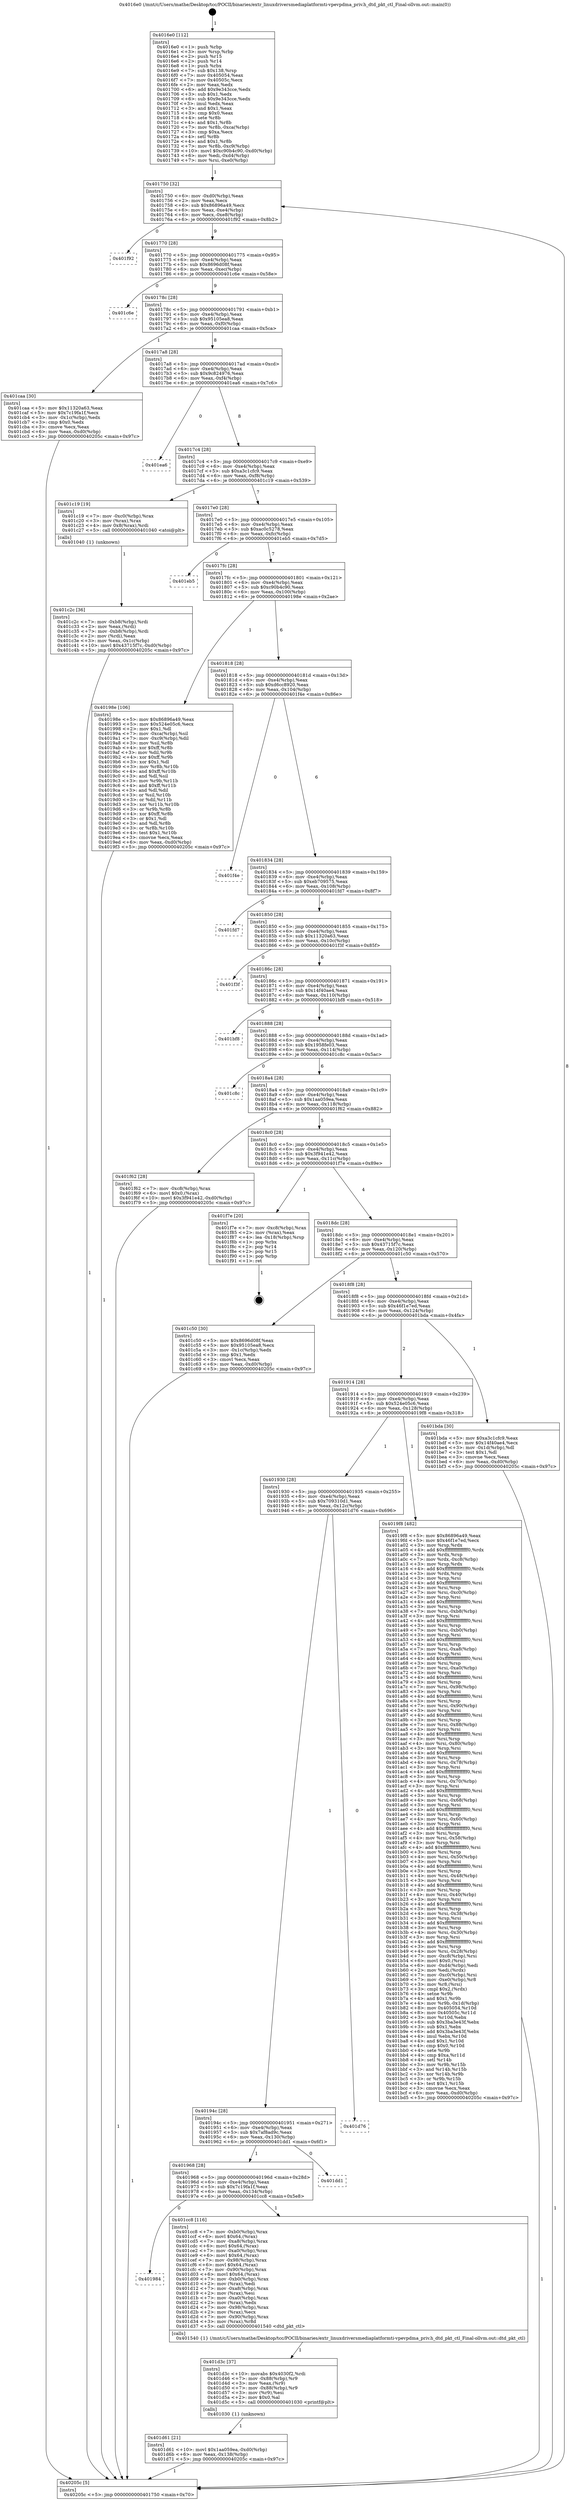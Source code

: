 digraph "0x4016e0" {
  label = "0x4016e0 (/mnt/c/Users/mathe/Desktop/tcc/POCII/binaries/extr_linuxdriversmediaplatformti-vpevpdma_priv.h_dtd_pkt_ctl_Final-ollvm.out::main(0))"
  labelloc = "t"
  node[shape=record]

  Entry [label="",width=0.3,height=0.3,shape=circle,fillcolor=black,style=filled]
  "0x401750" [label="{
     0x401750 [32]\l
     | [instrs]\l
     &nbsp;&nbsp;0x401750 \<+6\>: mov -0xd0(%rbp),%eax\l
     &nbsp;&nbsp;0x401756 \<+2\>: mov %eax,%ecx\l
     &nbsp;&nbsp;0x401758 \<+6\>: sub $0x86896a49,%ecx\l
     &nbsp;&nbsp;0x40175e \<+6\>: mov %eax,-0xe4(%rbp)\l
     &nbsp;&nbsp;0x401764 \<+6\>: mov %ecx,-0xe8(%rbp)\l
     &nbsp;&nbsp;0x40176a \<+6\>: je 0000000000401f92 \<main+0x8b2\>\l
  }"]
  "0x401f92" [label="{
     0x401f92\l
  }", style=dashed]
  "0x401770" [label="{
     0x401770 [28]\l
     | [instrs]\l
     &nbsp;&nbsp;0x401770 \<+5\>: jmp 0000000000401775 \<main+0x95\>\l
     &nbsp;&nbsp;0x401775 \<+6\>: mov -0xe4(%rbp),%eax\l
     &nbsp;&nbsp;0x40177b \<+5\>: sub $0x8696d08f,%eax\l
     &nbsp;&nbsp;0x401780 \<+6\>: mov %eax,-0xec(%rbp)\l
     &nbsp;&nbsp;0x401786 \<+6\>: je 0000000000401c6e \<main+0x58e\>\l
  }"]
  Exit [label="",width=0.3,height=0.3,shape=circle,fillcolor=black,style=filled,peripheries=2]
  "0x401c6e" [label="{
     0x401c6e\l
  }", style=dashed]
  "0x40178c" [label="{
     0x40178c [28]\l
     | [instrs]\l
     &nbsp;&nbsp;0x40178c \<+5\>: jmp 0000000000401791 \<main+0xb1\>\l
     &nbsp;&nbsp;0x401791 \<+6\>: mov -0xe4(%rbp),%eax\l
     &nbsp;&nbsp;0x401797 \<+5\>: sub $0x95105ea8,%eax\l
     &nbsp;&nbsp;0x40179c \<+6\>: mov %eax,-0xf0(%rbp)\l
     &nbsp;&nbsp;0x4017a2 \<+6\>: je 0000000000401caa \<main+0x5ca\>\l
  }"]
  "0x401d61" [label="{
     0x401d61 [21]\l
     | [instrs]\l
     &nbsp;&nbsp;0x401d61 \<+10\>: movl $0x1aa059ea,-0xd0(%rbp)\l
     &nbsp;&nbsp;0x401d6b \<+6\>: mov %eax,-0x138(%rbp)\l
     &nbsp;&nbsp;0x401d71 \<+5\>: jmp 000000000040205c \<main+0x97c\>\l
  }"]
  "0x401caa" [label="{
     0x401caa [30]\l
     | [instrs]\l
     &nbsp;&nbsp;0x401caa \<+5\>: mov $0x11320a63,%eax\l
     &nbsp;&nbsp;0x401caf \<+5\>: mov $0x7c19fa1f,%ecx\l
     &nbsp;&nbsp;0x401cb4 \<+3\>: mov -0x1c(%rbp),%edx\l
     &nbsp;&nbsp;0x401cb7 \<+3\>: cmp $0x0,%edx\l
     &nbsp;&nbsp;0x401cba \<+3\>: cmove %ecx,%eax\l
     &nbsp;&nbsp;0x401cbd \<+6\>: mov %eax,-0xd0(%rbp)\l
     &nbsp;&nbsp;0x401cc3 \<+5\>: jmp 000000000040205c \<main+0x97c\>\l
  }"]
  "0x4017a8" [label="{
     0x4017a8 [28]\l
     | [instrs]\l
     &nbsp;&nbsp;0x4017a8 \<+5\>: jmp 00000000004017ad \<main+0xcd\>\l
     &nbsp;&nbsp;0x4017ad \<+6\>: mov -0xe4(%rbp),%eax\l
     &nbsp;&nbsp;0x4017b3 \<+5\>: sub $0x9c824976,%eax\l
     &nbsp;&nbsp;0x4017b8 \<+6\>: mov %eax,-0xf4(%rbp)\l
     &nbsp;&nbsp;0x4017be \<+6\>: je 0000000000401ea6 \<main+0x7c6\>\l
  }"]
  "0x401d3c" [label="{
     0x401d3c [37]\l
     | [instrs]\l
     &nbsp;&nbsp;0x401d3c \<+10\>: movabs $0x4030f2,%rdi\l
     &nbsp;&nbsp;0x401d46 \<+7\>: mov -0x88(%rbp),%r9\l
     &nbsp;&nbsp;0x401d4d \<+3\>: mov %eax,(%r9)\l
     &nbsp;&nbsp;0x401d50 \<+7\>: mov -0x88(%rbp),%r9\l
     &nbsp;&nbsp;0x401d57 \<+3\>: mov (%r9),%esi\l
     &nbsp;&nbsp;0x401d5a \<+2\>: mov $0x0,%al\l
     &nbsp;&nbsp;0x401d5c \<+5\>: call 0000000000401030 \<printf@plt\>\l
     | [calls]\l
     &nbsp;&nbsp;0x401030 \{1\} (unknown)\l
  }"]
  "0x401ea6" [label="{
     0x401ea6\l
  }", style=dashed]
  "0x4017c4" [label="{
     0x4017c4 [28]\l
     | [instrs]\l
     &nbsp;&nbsp;0x4017c4 \<+5\>: jmp 00000000004017c9 \<main+0xe9\>\l
     &nbsp;&nbsp;0x4017c9 \<+6\>: mov -0xe4(%rbp),%eax\l
     &nbsp;&nbsp;0x4017cf \<+5\>: sub $0xa3c1cfc9,%eax\l
     &nbsp;&nbsp;0x4017d4 \<+6\>: mov %eax,-0xf8(%rbp)\l
     &nbsp;&nbsp;0x4017da \<+6\>: je 0000000000401c19 \<main+0x539\>\l
  }"]
  "0x401984" [label="{
     0x401984\l
  }", style=dashed]
  "0x401c19" [label="{
     0x401c19 [19]\l
     | [instrs]\l
     &nbsp;&nbsp;0x401c19 \<+7\>: mov -0xc0(%rbp),%rax\l
     &nbsp;&nbsp;0x401c20 \<+3\>: mov (%rax),%rax\l
     &nbsp;&nbsp;0x401c23 \<+4\>: mov 0x8(%rax),%rdi\l
     &nbsp;&nbsp;0x401c27 \<+5\>: call 0000000000401040 \<atoi@plt\>\l
     | [calls]\l
     &nbsp;&nbsp;0x401040 \{1\} (unknown)\l
  }"]
  "0x4017e0" [label="{
     0x4017e0 [28]\l
     | [instrs]\l
     &nbsp;&nbsp;0x4017e0 \<+5\>: jmp 00000000004017e5 \<main+0x105\>\l
     &nbsp;&nbsp;0x4017e5 \<+6\>: mov -0xe4(%rbp),%eax\l
     &nbsp;&nbsp;0x4017eb \<+5\>: sub $0xac0c5278,%eax\l
     &nbsp;&nbsp;0x4017f0 \<+6\>: mov %eax,-0xfc(%rbp)\l
     &nbsp;&nbsp;0x4017f6 \<+6\>: je 0000000000401eb5 \<main+0x7d5\>\l
  }"]
  "0x401cc8" [label="{
     0x401cc8 [116]\l
     | [instrs]\l
     &nbsp;&nbsp;0x401cc8 \<+7\>: mov -0xb0(%rbp),%rax\l
     &nbsp;&nbsp;0x401ccf \<+6\>: movl $0x64,(%rax)\l
     &nbsp;&nbsp;0x401cd5 \<+7\>: mov -0xa8(%rbp),%rax\l
     &nbsp;&nbsp;0x401cdc \<+6\>: movl $0x64,(%rax)\l
     &nbsp;&nbsp;0x401ce2 \<+7\>: mov -0xa0(%rbp),%rax\l
     &nbsp;&nbsp;0x401ce9 \<+6\>: movl $0x64,(%rax)\l
     &nbsp;&nbsp;0x401cef \<+7\>: mov -0x98(%rbp),%rax\l
     &nbsp;&nbsp;0x401cf6 \<+6\>: movl $0x64,(%rax)\l
     &nbsp;&nbsp;0x401cfc \<+7\>: mov -0x90(%rbp),%rax\l
     &nbsp;&nbsp;0x401d03 \<+6\>: movl $0x64,(%rax)\l
     &nbsp;&nbsp;0x401d09 \<+7\>: mov -0xb0(%rbp),%rax\l
     &nbsp;&nbsp;0x401d10 \<+2\>: mov (%rax),%edi\l
     &nbsp;&nbsp;0x401d12 \<+7\>: mov -0xa8(%rbp),%rax\l
     &nbsp;&nbsp;0x401d19 \<+2\>: mov (%rax),%esi\l
     &nbsp;&nbsp;0x401d1b \<+7\>: mov -0xa0(%rbp),%rax\l
     &nbsp;&nbsp;0x401d22 \<+2\>: mov (%rax),%edx\l
     &nbsp;&nbsp;0x401d24 \<+7\>: mov -0x98(%rbp),%rax\l
     &nbsp;&nbsp;0x401d2b \<+2\>: mov (%rax),%ecx\l
     &nbsp;&nbsp;0x401d2d \<+7\>: mov -0x90(%rbp),%rax\l
     &nbsp;&nbsp;0x401d34 \<+3\>: mov (%rax),%r8d\l
     &nbsp;&nbsp;0x401d37 \<+5\>: call 0000000000401540 \<dtd_pkt_ctl\>\l
     | [calls]\l
     &nbsp;&nbsp;0x401540 \{1\} (/mnt/c/Users/mathe/Desktop/tcc/POCII/binaries/extr_linuxdriversmediaplatformti-vpevpdma_priv.h_dtd_pkt_ctl_Final-ollvm.out::dtd_pkt_ctl)\l
  }"]
  "0x401eb5" [label="{
     0x401eb5\l
  }", style=dashed]
  "0x4017fc" [label="{
     0x4017fc [28]\l
     | [instrs]\l
     &nbsp;&nbsp;0x4017fc \<+5\>: jmp 0000000000401801 \<main+0x121\>\l
     &nbsp;&nbsp;0x401801 \<+6\>: mov -0xe4(%rbp),%eax\l
     &nbsp;&nbsp;0x401807 \<+5\>: sub $0xc90b4c90,%eax\l
     &nbsp;&nbsp;0x40180c \<+6\>: mov %eax,-0x100(%rbp)\l
     &nbsp;&nbsp;0x401812 \<+6\>: je 000000000040198e \<main+0x2ae\>\l
  }"]
  "0x401968" [label="{
     0x401968 [28]\l
     | [instrs]\l
     &nbsp;&nbsp;0x401968 \<+5\>: jmp 000000000040196d \<main+0x28d\>\l
     &nbsp;&nbsp;0x40196d \<+6\>: mov -0xe4(%rbp),%eax\l
     &nbsp;&nbsp;0x401973 \<+5\>: sub $0x7c19fa1f,%eax\l
     &nbsp;&nbsp;0x401978 \<+6\>: mov %eax,-0x134(%rbp)\l
     &nbsp;&nbsp;0x40197e \<+6\>: je 0000000000401cc8 \<main+0x5e8\>\l
  }"]
  "0x40198e" [label="{
     0x40198e [106]\l
     | [instrs]\l
     &nbsp;&nbsp;0x40198e \<+5\>: mov $0x86896a49,%eax\l
     &nbsp;&nbsp;0x401993 \<+5\>: mov $0x524e05c6,%ecx\l
     &nbsp;&nbsp;0x401998 \<+2\>: mov $0x1,%dl\l
     &nbsp;&nbsp;0x40199a \<+7\>: mov -0xca(%rbp),%sil\l
     &nbsp;&nbsp;0x4019a1 \<+7\>: mov -0xc9(%rbp),%dil\l
     &nbsp;&nbsp;0x4019a8 \<+3\>: mov %sil,%r8b\l
     &nbsp;&nbsp;0x4019ab \<+4\>: xor $0xff,%r8b\l
     &nbsp;&nbsp;0x4019af \<+3\>: mov %dil,%r9b\l
     &nbsp;&nbsp;0x4019b2 \<+4\>: xor $0xff,%r9b\l
     &nbsp;&nbsp;0x4019b6 \<+3\>: xor $0x1,%dl\l
     &nbsp;&nbsp;0x4019b9 \<+3\>: mov %r8b,%r10b\l
     &nbsp;&nbsp;0x4019bc \<+4\>: and $0xff,%r10b\l
     &nbsp;&nbsp;0x4019c0 \<+3\>: and %dl,%sil\l
     &nbsp;&nbsp;0x4019c3 \<+3\>: mov %r9b,%r11b\l
     &nbsp;&nbsp;0x4019c6 \<+4\>: and $0xff,%r11b\l
     &nbsp;&nbsp;0x4019ca \<+3\>: and %dl,%dil\l
     &nbsp;&nbsp;0x4019cd \<+3\>: or %sil,%r10b\l
     &nbsp;&nbsp;0x4019d0 \<+3\>: or %dil,%r11b\l
     &nbsp;&nbsp;0x4019d3 \<+3\>: xor %r11b,%r10b\l
     &nbsp;&nbsp;0x4019d6 \<+3\>: or %r9b,%r8b\l
     &nbsp;&nbsp;0x4019d9 \<+4\>: xor $0xff,%r8b\l
     &nbsp;&nbsp;0x4019dd \<+3\>: or $0x1,%dl\l
     &nbsp;&nbsp;0x4019e0 \<+3\>: and %dl,%r8b\l
     &nbsp;&nbsp;0x4019e3 \<+3\>: or %r8b,%r10b\l
     &nbsp;&nbsp;0x4019e6 \<+4\>: test $0x1,%r10b\l
     &nbsp;&nbsp;0x4019ea \<+3\>: cmovne %ecx,%eax\l
     &nbsp;&nbsp;0x4019ed \<+6\>: mov %eax,-0xd0(%rbp)\l
     &nbsp;&nbsp;0x4019f3 \<+5\>: jmp 000000000040205c \<main+0x97c\>\l
  }"]
  "0x401818" [label="{
     0x401818 [28]\l
     | [instrs]\l
     &nbsp;&nbsp;0x401818 \<+5\>: jmp 000000000040181d \<main+0x13d\>\l
     &nbsp;&nbsp;0x40181d \<+6\>: mov -0xe4(%rbp),%eax\l
     &nbsp;&nbsp;0x401823 \<+5\>: sub $0xd6cc8920,%eax\l
     &nbsp;&nbsp;0x401828 \<+6\>: mov %eax,-0x104(%rbp)\l
     &nbsp;&nbsp;0x40182e \<+6\>: je 0000000000401f4e \<main+0x86e\>\l
  }"]
  "0x40205c" [label="{
     0x40205c [5]\l
     | [instrs]\l
     &nbsp;&nbsp;0x40205c \<+5\>: jmp 0000000000401750 \<main+0x70\>\l
  }"]
  "0x4016e0" [label="{
     0x4016e0 [112]\l
     | [instrs]\l
     &nbsp;&nbsp;0x4016e0 \<+1\>: push %rbp\l
     &nbsp;&nbsp;0x4016e1 \<+3\>: mov %rsp,%rbp\l
     &nbsp;&nbsp;0x4016e4 \<+2\>: push %r15\l
     &nbsp;&nbsp;0x4016e6 \<+2\>: push %r14\l
     &nbsp;&nbsp;0x4016e8 \<+1\>: push %rbx\l
     &nbsp;&nbsp;0x4016e9 \<+7\>: sub $0x138,%rsp\l
     &nbsp;&nbsp;0x4016f0 \<+7\>: mov 0x405054,%eax\l
     &nbsp;&nbsp;0x4016f7 \<+7\>: mov 0x40505c,%ecx\l
     &nbsp;&nbsp;0x4016fe \<+2\>: mov %eax,%edx\l
     &nbsp;&nbsp;0x401700 \<+6\>: add $0x9e343cce,%edx\l
     &nbsp;&nbsp;0x401706 \<+3\>: sub $0x1,%edx\l
     &nbsp;&nbsp;0x401709 \<+6\>: sub $0x9e343cce,%edx\l
     &nbsp;&nbsp;0x40170f \<+3\>: imul %edx,%eax\l
     &nbsp;&nbsp;0x401712 \<+3\>: and $0x1,%eax\l
     &nbsp;&nbsp;0x401715 \<+3\>: cmp $0x0,%eax\l
     &nbsp;&nbsp;0x401718 \<+4\>: sete %r8b\l
     &nbsp;&nbsp;0x40171c \<+4\>: and $0x1,%r8b\l
     &nbsp;&nbsp;0x401720 \<+7\>: mov %r8b,-0xca(%rbp)\l
     &nbsp;&nbsp;0x401727 \<+3\>: cmp $0xa,%ecx\l
     &nbsp;&nbsp;0x40172a \<+4\>: setl %r8b\l
     &nbsp;&nbsp;0x40172e \<+4\>: and $0x1,%r8b\l
     &nbsp;&nbsp;0x401732 \<+7\>: mov %r8b,-0xc9(%rbp)\l
     &nbsp;&nbsp;0x401739 \<+10\>: movl $0xc90b4c90,-0xd0(%rbp)\l
     &nbsp;&nbsp;0x401743 \<+6\>: mov %edi,-0xd4(%rbp)\l
     &nbsp;&nbsp;0x401749 \<+7\>: mov %rsi,-0xe0(%rbp)\l
  }"]
  "0x401dd1" [label="{
     0x401dd1\l
  }", style=dashed]
  "0x401f4e" [label="{
     0x401f4e\l
  }", style=dashed]
  "0x401834" [label="{
     0x401834 [28]\l
     | [instrs]\l
     &nbsp;&nbsp;0x401834 \<+5\>: jmp 0000000000401839 \<main+0x159\>\l
     &nbsp;&nbsp;0x401839 \<+6\>: mov -0xe4(%rbp),%eax\l
     &nbsp;&nbsp;0x40183f \<+5\>: sub $0xeb709575,%eax\l
     &nbsp;&nbsp;0x401844 \<+6\>: mov %eax,-0x108(%rbp)\l
     &nbsp;&nbsp;0x40184a \<+6\>: je 0000000000401fd7 \<main+0x8f7\>\l
  }"]
  "0x40194c" [label="{
     0x40194c [28]\l
     | [instrs]\l
     &nbsp;&nbsp;0x40194c \<+5\>: jmp 0000000000401951 \<main+0x271\>\l
     &nbsp;&nbsp;0x401951 \<+6\>: mov -0xe4(%rbp),%eax\l
     &nbsp;&nbsp;0x401957 \<+5\>: sub $0x7af8ad9c,%eax\l
     &nbsp;&nbsp;0x40195c \<+6\>: mov %eax,-0x130(%rbp)\l
     &nbsp;&nbsp;0x401962 \<+6\>: je 0000000000401dd1 \<main+0x6f1\>\l
  }"]
  "0x401fd7" [label="{
     0x401fd7\l
  }", style=dashed]
  "0x401850" [label="{
     0x401850 [28]\l
     | [instrs]\l
     &nbsp;&nbsp;0x401850 \<+5\>: jmp 0000000000401855 \<main+0x175\>\l
     &nbsp;&nbsp;0x401855 \<+6\>: mov -0xe4(%rbp),%eax\l
     &nbsp;&nbsp;0x40185b \<+5\>: sub $0x11320a63,%eax\l
     &nbsp;&nbsp;0x401860 \<+6\>: mov %eax,-0x10c(%rbp)\l
     &nbsp;&nbsp;0x401866 \<+6\>: je 0000000000401f3f \<main+0x85f\>\l
  }"]
  "0x401d76" [label="{
     0x401d76\l
  }", style=dashed]
  "0x401f3f" [label="{
     0x401f3f\l
  }", style=dashed]
  "0x40186c" [label="{
     0x40186c [28]\l
     | [instrs]\l
     &nbsp;&nbsp;0x40186c \<+5\>: jmp 0000000000401871 \<main+0x191\>\l
     &nbsp;&nbsp;0x401871 \<+6\>: mov -0xe4(%rbp),%eax\l
     &nbsp;&nbsp;0x401877 \<+5\>: sub $0x14f40ae4,%eax\l
     &nbsp;&nbsp;0x40187c \<+6\>: mov %eax,-0x110(%rbp)\l
     &nbsp;&nbsp;0x401882 \<+6\>: je 0000000000401bf8 \<main+0x518\>\l
  }"]
  "0x401c2c" [label="{
     0x401c2c [36]\l
     | [instrs]\l
     &nbsp;&nbsp;0x401c2c \<+7\>: mov -0xb8(%rbp),%rdi\l
     &nbsp;&nbsp;0x401c33 \<+2\>: mov %eax,(%rdi)\l
     &nbsp;&nbsp;0x401c35 \<+7\>: mov -0xb8(%rbp),%rdi\l
     &nbsp;&nbsp;0x401c3c \<+2\>: mov (%rdi),%eax\l
     &nbsp;&nbsp;0x401c3e \<+3\>: mov %eax,-0x1c(%rbp)\l
     &nbsp;&nbsp;0x401c41 \<+10\>: movl $0x43715f7c,-0xd0(%rbp)\l
     &nbsp;&nbsp;0x401c4b \<+5\>: jmp 000000000040205c \<main+0x97c\>\l
  }"]
  "0x401bf8" [label="{
     0x401bf8\l
  }", style=dashed]
  "0x401888" [label="{
     0x401888 [28]\l
     | [instrs]\l
     &nbsp;&nbsp;0x401888 \<+5\>: jmp 000000000040188d \<main+0x1ad\>\l
     &nbsp;&nbsp;0x40188d \<+6\>: mov -0xe4(%rbp),%eax\l
     &nbsp;&nbsp;0x401893 \<+5\>: sub $0x1958fe03,%eax\l
     &nbsp;&nbsp;0x401898 \<+6\>: mov %eax,-0x114(%rbp)\l
     &nbsp;&nbsp;0x40189e \<+6\>: je 0000000000401c8c \<main+0x5ac\>\l
  }"]
  "0x401930" [label="{
     0x401930 [28]\l
     | [instrs]\l
     &nbsp;&nbsp;0x401930 \<+5\>: jmp 0000000000401935 \<main+0x255\>\l
     &nbsp;&nbsp;0x401935 \<+6\>: mov -0xe4(%rbp),%eax\l
     &nbsp;&nbsp;0x40193b \<+5\>: sub $0x709310d1,%eax\l
     &nbsp;&nbsp;0x401940 \<+6\>: mov %eax,-0x12c(%rbp)\l
     &nbsp;&nbsp;0x401946 \<+6\>: je 0000000000401d76 \<main+0x696\>\l
  }"]
  "0x401c8c" [label="{
     0x401c8c\l
  }", style=dashed]
  "0x4018a4" [label="{
     0x4018a4 [28]\l
     | [instrs]\l
     &nbsp;&nbsp;0x4018a4 \<+5\>: jmp 00000000004018a9 \<main+0x1c9\>\l
     &nbsp;&nbsp;0x4018a9 \<+6\>: mov -0xe4(%rbp),%eax\l
     &nbsp;&nbsp;0x4018af \<+5\>: sub $0x1aa059ea,%eax\l
     &nbsp;&nbsp;0x4018b4 \<+6\>: mov %eax,-0x118(%rbp)\l
     &nbsp;&nbsp;0x4018ba \<+6\>: je 0000000000401f62 \<main+0x882\>\l
  }"]
  "0x4019f8" [label="{
     0x4019f8 [482]\l
     | [instrs]\l
     &nbsp;&nbsp;0x4019f8 \<+5\>: mov $0x86896a49,%eax\l
     &nbsp;&nbsp;0x4019fd \<+5\>: mov $0x46f1e7ed,%ecx\l
     &nbsp;&nbsp;0x401a02 \<+3\>: mov %rsp,%rdx\l
     &nbsp;&nbsp;0x401a05 \<+4\>: add $0xfffffffffffffff0,%rdx\l
     &nbsp;&nbsp;0x401a09 \<+3\>: mov %rdx,%rsp\l
     &nbsp;&nbsp;0x401a0c \<+7\>: mov %rdx,-0xc8(%rbp)\l
     &nbsp;&nbsp;0x401a13 \<+3\>: mov %rsp,%rdx\l
     &nbsp;&nbsp;0x401a16 \<+4\>: add $0xfffffffffffffff0,%rdx\l
     &nbsp;&nbsp;0x401a1a \<+3\>: mov %rdx,%rsp\l
     &nbsp;&nbsp;0x401a1d \<+3\>: mov %rsp,%rsi\l
     &nbsp;&nbsp;0x401a20 \<+4\>: add $0xfffffffffffffff0,%rsi\l
     &nbsp;&nbsp;0x401a24 \<+3\>: mov %rsi,%rsp\l
     &nbsp;&nbsp;0x401a27 \<+7\>: mov %rsi,-0xc0(%rbp)\l
     &nbsp;&nbsp;0x401a2e \<+3\>: mov %rsp,%rsi\l
     &nbsp;&nbsp;0x401a31 \<+4\>: add $0xfffffffffffffff0,%rsi\l
     &nbsp;&nbsp;0x401a35 \<+3\>: mov %rsi,%rsp\l
     &nbsp;&nbsp;0x401a38 \<+7\>: mov %rsi,-0xb8(%rbp)\l
     &nbsp;&nbsp;0x401a3f \<+3\>: mov %rsp,%rsi\l
     &nbsp;&nbsp;0x401a42 \<+4\>: add $0xfffffffffffffff0,%rsi\l
     &nbsp;&nbsp;0x401a46 \<+3\>: mov %rsi,%rsp\l
     &nbsp;&nbsp;0x401a49 \<+7\>: mov %rsi,-0xb0(%rbp)\l
     &nbsp;&nbsp;0x401a50 \<+3\>: mov %rsp,%rsi\l
     &nbsp;&nbsp;0x401a53 \<+4\>: add $0xfffffffffffffff0,%rsi\l
     &nbsp;&nbsp;0x401a57 \<+3\>: mov %rsi,%rsp\l
     &nbsp;&nbsp;0x401a5a \<+7\>: mov %rsi,-0xa8(%rbp)\l
     &nbsp;&nbsp;0x401a61 \<+3\>: mov %rsp,%rsi\l
     &nbsp;&nbsp;0x401a64 \<+4\>: add $0xfffffffffffffff0,%rsi\l
     &nbsp;&nbsp;0x401a68 \<+3\>: mov %rsi,%rsp\l
     &nbsp;&nbsp;0x401a6b \<+7\>: mov %rsi,-0xa0(%rbp)\l
     &nbsp;&nbsp;0x401a72 \<+3\>: mov %rsp,%rsi\l
     &nbsp;&nbsp;0x401a75 \<+4\>: add $0xfffffffffffffff0,%rsi\l
     &nbsp;&nbsp;0x401a79 \<+3\>: mov %rsi,%rsp\l
     &nbsp;&nbsp;0x401a7c \<+7\>: mov %rsi,-0x98(%rbp)\l
     &nbsp;&nbsp;0x401a83 \<+3\>: mov %rsp,%rsi\l
     &nbsp;&nbsp;0x401a86 \<+4\>: add $0xfffffffffffffff0,%rsi\l
     &nbsp;&nbsp;0x401a8a \<+3\>: mov %rsi,%rsp\l
     &nbsp;&nbsp;0x401a8d \<+7\>: mov %rsi,-0x90(%rbp)\l
     &nbsp;&nbsp;0x401a94 \<+3\>: mov %rsp,%rsi\l
     &nbsp;&nbsp;0x401a97 \<+4\>: add $0xfffffffffffffff0,%rsi\l
     &nbsp;&nbsp;0x401a9b \<+3\>: mov %rsi,%rsp\l
     &nbsp;&nbsp;0x401a9e \<+7\>: mov %rsi,-0x88(%rbp)\l
     &nbsp;&nbsp;0x401aa5 \<+3\>: mov %rsp,%rsi\l
     &nbsp;&nbsp;0x401aa8 \<+4\>: add $0xfffffffffffffff0,%rsi\l
     &nbsp;&nbsp;0x401aac \<+3\>: mov %rsi,%rsp\l
     &nbsp;&nbsp;0x401aaf \<+4\>: mov %rsi,-0x80(%rbp)\l
     &nbsp;&nbsp;0x401ab3 \<+3\>: mov %rsp,%rsi\l
     &nbsp;&nbsp;0x401ab6 \<+4\>: add $0xfffffffffffffff0,%rsi\l
     &nbsp;&nbsp;0x401aba \<+3\>: mov %rsi,%rsp\l
     &nbsp;&nbsp;0x401abd \<+4\>: mov %rsi,-0x78(%rbp)\l
     &nbsp;&nbsp;0x401ac1 \<+3\>: mov %rsp,%rsi\l
     &nbsp;&nbsp;0x401ac4 \<+4\>: add $0xfffffffffffffff0,%rsi\l
     &nbsp;&nbsp;0x401ac8 \<+3\>: mov %rsi,%rsp\l
     &nbsp;&nbsp;0x401acb \<+4\>: mov %rsi,-0x70(%rbp)\l
     &nbsp;&nbsp;0x401acf \<+3\>: mov %rsp,%rsi\l
     &nbsp;&nbsp;0x401ad2 \<+4\>: add $0xfffffffffffffff0,%rsi\l
     &nbsp;&nbsp;0x401ad6 \<+3\>: mov %rsi,%rsp\l
     &nbsp;&nbsp;0x401ad9 \<+4\>: mov %rsi,-0x68(%rbp)\l
     &nbsp;&nbsp;0x401add \<+3\>: mov %rsp,%rsi\l
     &nbsp;&nbsp;0x401ae0 \<+4\>: add $0xfffffffffffffff0,%rsi\l
     &nbsp;&nbsp;0x401ae4 \<+3\>: mov %rsi,%rsp\l
     &nbsp;&nbsp;0x401ae7 \<+4\>: mov %rsi,-0x60(%rbp)\l
     &nbsp;&nbsp;0x401aeb \<+3\>: mov %rsp,%rsi\l
     &nbsp;&nbsp;0x401aee \<+4\>: add $0xfffffffffffffff0,%rsi\l
     &nbsp;&nbsp;0x401af2 \<+3\>: mov %rsi,%rsp\l
     &nbsp;&nbsp;0x401af5 \<+4\>: mov %rsi,-0x58(%rbp)\l
     &nbsp;&nbsp;0x401af9 \<+3\>: mov %rsp,%rsi\l
     &nbsp;&nbsp;0x401afc \<+4\>: add $0xfffffffffffffff0,%rsi\l
     &nbsp;&nbsp;0x401b00 \<+3\>: mov %rsi,%rsp\l
     &nbsp;&nbsp;0x401b03 \<+4\>: mov %rsi,-0x50(%rbp)\l
     &nbsp;&nbsp;0x401b07 \<+3\>: mov %rsp,%rsi\l
     &nbsp;&nbsp;0x401b0a \<+4\>: add $0xfffffffffffffff0,%rsi\l
     &nbsp;&nbsp;0x401b0e \<+3\>: mov %rsi,%rsp\l
     &nbsp;&nbsp;0x401b11 \<+4\>: mov %rsi,-0x48(%rbp)\l
     &nbsp;&nbsp;0x401b15 \<+3\>: mov %rsp,%rsi\l
     &nbsp;&nbsp;0x401b18 \<+4\>: add $0xfffffffffffffff0,%rsi\l
     &nbsp;&nbsp;0x401b1c \<+3\>: mov %rsi,%rsp\l
     &nbsp;&nbsp;0x401b1f \<+4\>: mov %rsi,-0x40(%rbp)\l
     &nbsp;&nbsp;0x401b23 \<+3\>: mov %rsp,%rsi\l
     &nbsp;&nbsp;0x401b26 \<+4\>: add $0xfffffffffffffff0,%rsi\l
     &nbsp;&nbsp;0x401b2a \<+3\>: mov %rsi,%rsp\l
     &nbsp;&nbsp;0x401b2d \<+4\>: mov %rsi,-0x38(%rbp)\l
     &nbsp;&nbsp;0x401b31 \<+3\>: mov %rsp,%rsi\l
     &nbsp;&nbsp;0x401b34 \<+4\>: add $0xfffffffffffffff0,%rsi\l
     &nbsp;&nbsp;0x401b38 \<+3\>: mov %rsi,%rsp\l
     &nbsp;&nbsp;0x401b3b \<+4\>: mov %rsi,-0x30(%rbp)\l
     &nbsp;&nbsp;0x401b3f \<+3\>: mov %rsp,%rsi\l
     &nbsp;&nbsp;0x401b42 \<+4\>: add $0xfffffffffffffff0,%rsi\l
     &nbsp;&nbsp;0x401b46 \<+3\>: mov %rsi,%rsp\l
     &nbsp;&nbsp;0x401b49 \<+4\>: mov %rsi,-0x28(%rbp)\l
     &nbsp;&nbsp;0x401b4d \<+7\>: mov -0xc8(%rbp),%rsi\l
     &nbsp;&nbsp;0x401b54 \<+6\>: movl $0x0,(%rsi)\l
     &nbsp;&nbsp;0x401b5a \<+6\>: mov -0xd4(%rbp),%edi\l
     &nbsp;&nbsp;0x401b60 \<+2\>: mov %edi,(%rdx)\l
     &nbsp;&nbsp;0x401b62 \<+7\>: mov -0xc0(%rbp),%rsi\l
     &nbsp;&nbsp;0x401b69 \<+7\>: mov -0xe0(%rbp),%r8\l
     &nbsp;&nbsp;0x401b70 \<+3\>: mov %r8,(%rsi)\l
     &nbsp;&nbsp;0x401b73 \<+3\>: cmpl $0x2,(%rdx)\l
     &nbsp;&nbsp;0x401b76 \<+4\>: setne %r9b\l
     &nbsp;&nbsp;0x401b7a \<+4\>: and $0x1,%r9b\l
     &nbsp;&nbsp;0x401b7e \<+4\>: mov %r9b,-0x1d(%rbp)\l
     &nbsp;&nbsp;0x401b82 \<+8\>: mov 0x405054,%r10d\l
     &nbsp;&nbsp;0x401b8a \<+8\>: mov 0x40505c,%r11d\l
     &nbsp;&nbsp;0x401b92 \<+3\>: mov %r10d,%ebx\l
     &nbsp;&nbsp;0x401b95 \<+6\>: sub $0x3ba3e43f,%ebx\l
     &nbsp;&nbsp;0x401b9b \<+3\>: sub $0x1,%ebx\l
     &nbsp;&nbsp;0x401b9e \<+6\>: add $0x3ba3e43f,%ebx\l
     &nbsp;&nbsp;0x401ba4 \<+4\>: imul %ebx,%r10d\l
     &nbsp;&nbsp;0x401ba8 \<+4\>: and $0x1,%r10d\l
     &nbsp;&nbsp;0x401bac \<+4\>: cmp $0x0,%r10d\l
     &nbsp;&nbsp;0x401bb0 \<+4\>: sete %r9b\l
     &nbsp;&nbsp;0x401bb4 \<+4\>: cmp $0xa,%r11d\l
     &nbsp;&nbsp;0x401bb8 \<+4\>: setl %r14b\l
     &nbsp;&nbsp;0x401bbc \<+3\>: mov %r9b,%r15b\l
     &nbsp;&nbsp;0x401bbf \<+3\>: and %r14b,%r15b\l
     &nbsp;&nbsp;0x401bc2 \<+3\>: xor %r14b,%r9b\l
     &nbsp;&nbsp;0x401bc5 \<+3\>: or %r9b,%r15b\l
     &nbsp;&nbsp;0x401bc8 \<+4\>: test $0x1,%r15b\l
     &nbsp;&nbsp;0x401bcc \<+3\>: cmovne %ecx,%eax\l
     &nbsp;&nbsp;0x401bcf \<+6\>: mov %eax,-0xd0(%rbp)\l
     &nbsp;&nbsp;0x401bd5 \<+5\>: jmp 000000000040205c \<main+0x97c\>\l
  }"]
  "0x401f62" [label="{
     0x401f62 [28]\l
     | [instrs]\l
     &nbsp;&nbsp;0x401f62 \<+7\>: mov -0xc8(%rbp),%rax\l
     &nbsp;&nbsp;0x401f69 \<+6\>: movl $0x0,(%rax)\l
     &nbsp;&nbsp;0x401f6f \<+10\>: movl $0x3f941e42,-0xd0(%rbp)\l
     &nbsp;&nbsp;0x401f79 \<+5\>: jmp 000000000040205c \<main+0x97c\>\l
  }"]
  "0x4018c0" [label="{
     0x4018c0 [28]\l
     | [instrs]\l
     &nbsp;&nbsp;0x4018c0 \<+5\>: jmp 00000000004018c5 \<main+0x1e5\>\l
     &nbsp;&nbsp;0x4018c5 \<+6\>: mov -0xe4(%rbp),%eax\l
     &nbsp;&nbsp;0x4018cb \<+5\>: sub $0x3f941e42,%eax\l
     &nbsp;&nbsp;0x4018d0 \<+6\>: mov %eax,-0x11c(%rbp)\l
     &nbsp;&nbsp;0x4018d6 \<+6\>: je 0000000000401f7e \<main+0x89e\>\l
  }"]
  "0x401914" [label="{
     0x401914 [28]\l
     | [instrs]\l
     &nbsp;&nbsp;0x401914 \<+5\>: jmp 0000000000401919 \<main+0x239\>\l
     &nbsp;&nbsp;0x401919 \<+6\>: mov -0xe4(%rbp),%eax\l
     &nbsp;&nbsp;0x40191f \<+5\>: sub $0x524e05c6,%eax\l
     &nbsp;&nbsp;0x401924 \<+6\>: mov %eax,-0x128(%rbp)\l
     &nbsp;&nbsp;0x40192a \<+6\>: je 00000000004019f8 \<main+0x318\>\l
  }"]
  "0x401f7e" [label="{
     0x401f7e [20]\l
     | [instrs]\l
     &nbsp;&nbsp;0x401f7e \<+7\>: mov -0xc8(%rbp),%rax\l
     &nbsp;&nbsp;0x401f85 \<+2\>: mov (%rax),%eax\l
     &nbsp;&nbsp;0x401f87 \<+4\>: lea -0x18(%rbp),%rsp\l
     &nbsp;&nbsp;0x401f8b \<+1\>: pop %rbx\l
     &nbsp;&nbsp;0x401f8c \<+2\>: pop %r14\l
     &nbsp;&nbsp;0x401f8e \<+2\>: pop %r15\l
     &nbsp;&nbsp;0x401f90 \<+1\>: pop %rbp\l
     &nbsp;&nbsp;0x401f91 \<+1\>: ret\l
  }"]
  "0x4018dc" [label="{
     0x4018dc [28]\l
     | [instrs]\l
     &nbsp;&nbsp;0x4018dc \<+5\>: jmp 00000000004018e1 \<main+0x201\>\l
     &nbsp;&nbsp;0x4018e1 \<+6\>: mov -0xe4(%rbp),%eax\l
     &nbsp;&nbsp;0x4018e7 \<+5\>: sub $0x43715f7c,%eax\l
     &nbsp;&nbsp;0x4018ec \<+6\>: mov %eax,-0x120(%rbp)\l
     &nbsp;&nbsp;0x4018f2 \<+6\>: je 0000000000401c50 \<main+0x570\>\l
  }"]
  "0x401bda" [label="{
     0x401bda [30]\l
     | [instrs]\l
     &nbsp;&nbsp;0x401bda \<+5\>: mov $0xa3c1cfc9,%eax\l
     &nbsp;&nbsp;0x401bdf \<+5\>: mov $0x14f40ae4,%ecx\l
     &nbsp;&nbsp;0x401be4 \<+3\>: mov -0x1d(%rbp),%dl\l
     &nbsp;&nbsp;0x401be7 \<+3\>: test $0x1,%dl\l
     &nbsp;&nbsp;0x401bea \<+3\>: cmovne %ecx,%eax\l
     &nbsp;&nbsp;0x401bed \<+6\>: mov %eax,-0xd0(%rbp)\l
     &nbsp;&nbsp;0x401bf3 \<+5\>: jmp 000000000040205c \<main+0x97c\>\l
  }"]
  "0x401c50" [label="{
     0x401c50 [30]\l
     | [instrs]\l
     &nbsp;&nbsp;0x401c50 \<+5\>: mov $0x8696d08f,%eax\l
     &nbsp;&nbsp;0x401c55 \<+5\>: mov $0x95105ea8,%ecx\l
     &nbsp;&nbsp;0x401c5a \<+3\>: mov -0x1c(%rbp),%edx\l
     &nbsp;&nbsp;0x401c5d \<+3\>: cmp $0x1,%edx\l
     &nbsp;&nbsp;0x401c60 \<+3\>: cmovl %ecx,%eax\l
     &nbsp;&nbsp;0x401c63 \<+6\>: mov %eax,-0xd0(%rbp)\l
     &nbsp;&nbsp;0x401c69 \<+5\>: jmp 000000000040205c \<main+0x97c\>\l
  }"]
  "0x4018f8" [label="{
     0x4018f8 [28]\l
     | [instrs]\l
     &nbsp;&nbsp;0x4018f8 \<+5\>: jmp 00000000004018fd \<main+0x21d\>\l
     &nbsp;&nbsp;0x4018fd \<+6\>: mov -0xe4(%rbp),%eax\l
     &nbsp;&nbsp;0x401903 \<+5\>: sub $0x46f1e7ed,%eax\l
     &nbsp;&nbsp;0x401908 \<+6\>: mov %eax,-0x124(%rbp)\l
     &nbsp;&nbsp;0x40190e \<+6\>: je 0000000000401bda \<main+0x4fa\>\l
  }"]
  Entry -> "0x4016e0" [label=" 1"]
  "0x401750" -> "0x401f92" [label=" 0"]
  "0x401750" -> "0x401770" [label=" 9"]
  "0x401f7e" -> Exit [label=" 1"]
  "0x401770" -> "0x401c6e" [label=" 0"]
  "0x401770" -> "0x40178c" [label=" 9"]
  "0x401f62" -> "0x40205c" [label=" 1"]
  "0x40178c" -> "0x401caa" [label=" 1"]
  "0x40178c" -> "0x4017a8" [label=" 8"]
  "0x401d61" -> "0x40205c" [label=" 1"]
  "0x4017a8" -> "0x401ea6" [label=" 0"]
  "0x4017a8" -> "0x4017c4" [label=" 8"]
  "0x401d3c" -> "0x401d61" [label=" 1"]
  "0x4017c4" -> "0x401c19" [label=" 1"]
  "0x4017c4" -> "0x4017e0" [label=" 7"]
  "0x401cc8" -> "0x401d3c" [label=" 1"]
  "0x4017e0" -> "0x401eb5" [label=" 0"]
  "0x4017e0" -> "0x4017fc" [label=" 7"]
  "0x401968" -> "0x401984" [label=" 0"]
  "0x4017fc" -> "0x40198e" [label=" 1"]
  "0x4017fc" -> "0x401818" [label=" 6"]
  "0x40198e" -> "0x40205c" [label=" 1"]
  "0x4016e0" -> "0x401750" [label=" 1"]
  "0x40205c" -> "0x401750" [label=" 8"]
  "0x401968" -> "0x401cc8" [label=" 1"]
  "0x401818" -> "0x401f4e" [label=" 0"]
  "0x401818" -> "0x401834" [label=" 6"]
  "0x40194c" -> "0x401968" [label=" 1"]
  "0x401834" -> "0x401fd7" [label=" 0"]
  "0x401834" -> "0x401850" [label=" 6"]
  "0x40194c" -> "0x401dd1" [label=" 0"]
  "0x401850" -> "0x401f3f" [label=" 0"]
  "0x401850" -> "0x40186c" [label=" 6"]
  "0x401930" -> "0x40194c" [label=" 1"]
  "0x40186c" -> "0x401bf8" [label=" 0"]
  "0x40186c" -> "0x401888" [label=" 6"]
  "0x401930" -> "0x401d76" [label=" 0"]
  "0x401888" -> "0x401c8c" [label=" 0"]
  "0x401888" -> "0x4018a4" [label=" 6"]
  "0x401c50" -> "0x40205c" [label=" 1"]
  "0x4018a4" -> "0x401f62" [label=" 1"]
  "0x4018a4" -> "0x4018c0" [label=" 5"]
  "0x401c2c" -> "0x40205c" [label=" 1"]
  "0x4018c0" -> "0x401f7e" [label=" 1"]
  "0x4018c0" -> "0x4018dc" [label=" 4"]
  "0x401bda" -> "0x40205c" [label=" 1"]
  "0x4018dc" -> "0x401c50" [label=" 1"]
  "0x4018dc" -> "0x4018f8" [label=" 3"]
  "0x4019f8" -> "0x40205c" [label=" 1"]
  "0x4018f8" -> "0x401bda" [label=" 1"]
  "0x4018f8" -> "0x401914" [label=" 2"]
  "0x401c19" -> "0x401c2c" [label=" 1"]
  "0x401914" -> "0x4019f8" [label=" 1"]
  "0x401914" -> "0x401930" [label=" 1"]
  "0x401caa" -> "0x40205c" [label=" 1"]
}
